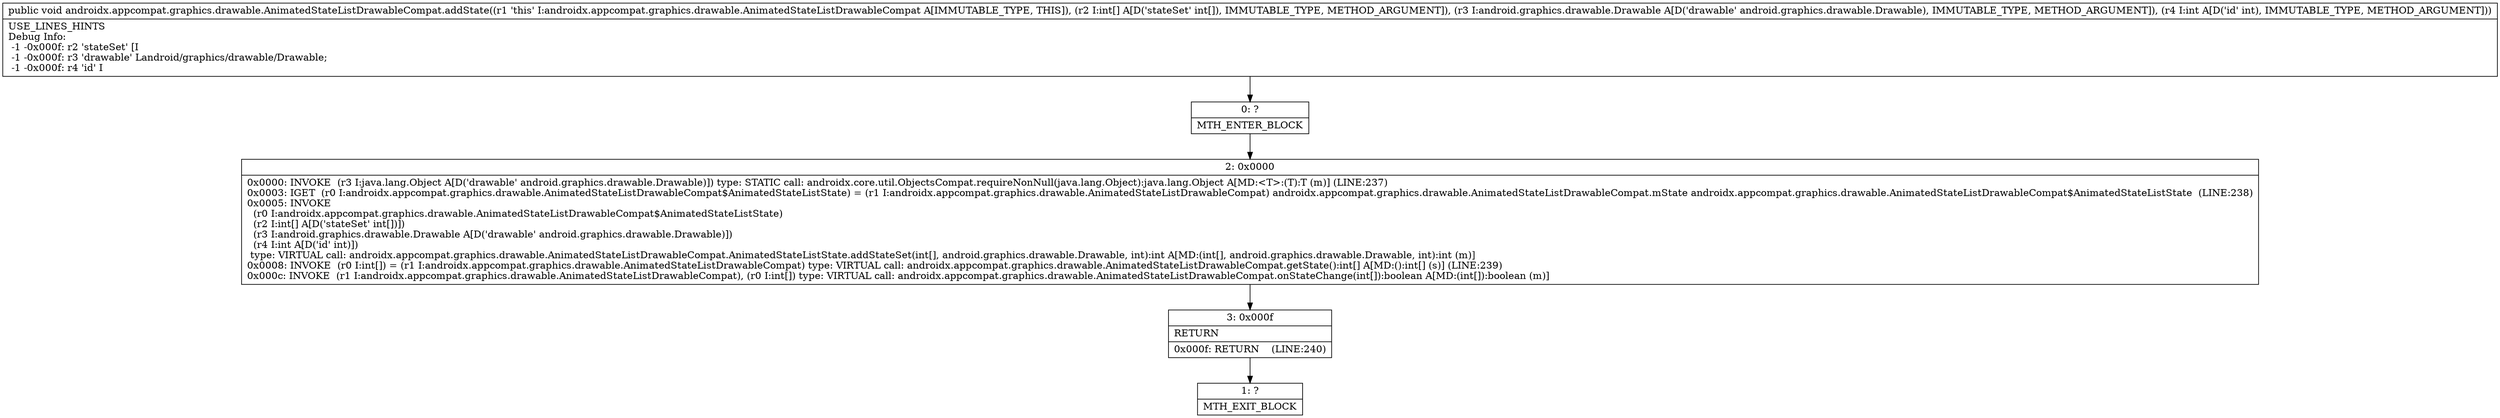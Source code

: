 digraph "CFG forandroidx.appcompat.graphics.drawable.AnimatedStateListDrawableCompat.addState([ILandroid\/graphics\/drawable\/Drawable;I)V" {
Node_0 [shape=record,label="{0\:\ ?|MTH_ENTER_BLOCK\l}"];
Node_2 [shape=record,label="{2\:\ 0x0000|0x0000: INVOKE  (r3 I:java.lang.Object A[D('drawable' android.graphics.drawable.Drawable)]) type: STATIC call: androidx.core.util.ObjectsCompat.requireNonNull(java.lang.Object):java.lang.Object A[MD:\<T\>:(T):T (m)] (LINE:237)\l0x0003: IGET  (r0 I:androidx.appcompat.graphics.drawable.AnimatedStateListDrawableCompat$AnimatedStateListState) = (r1 I:androidx.appcompat.graphics.drawable.AnimatedStateListDrawableCompat) androidx.appcompat.graphics.drawable.AnimatedStateListDrawableCompat.mState androidx.appcompat.graphics.drawable.AnimatedStateListDrawableCompat$AnimatedStateListState  (LINE:238)\l0x0005: INVOKE  \l  (r0 I:androidx.appcompat.graphics.drawable.AnimatedStateListDrawableCompat$AnimatedStateListState)\l  (r2 I:int[] A[D('stateSet' int[])])\l  (r3 I:android.graphics.drawable.Drawable A[D('drawable' android.graphics.drawable.Drawable)])\l  (r4 I:int A[D('id' int)])\l type: VIRTUAL call: androidx.appcompat.graphics.drawable.AnimatedStateListDrawableCompat.AnimatedStateListState.addStateSet(int[], android.graphics.drawable.Drawable, int):int A[MD:(int[], android.graphics.drawable.Drawable, int):int (m)]\l0x0008: INVOKE  (r0 I:int[]) = (r1 I:androidx.appcompat.graphics.drawable.AnimatedStateListDrawableCompat) type: VIRTUAL call: androidx.appcompat.graphics.drawable.AnimatedStateListDrawableCompat.getState():int[] A[MD:():int[] (s)] (LINE:239)\l0x000c: INVOKE  (r1 I:androidx.appcompat.graphics.drawable.AnimatedStateListDrawableCompat), (r0 I:int[]) type: VIRTUAL call: androidx.appcompat.graphics.drawable.AnimatedStateListDrawableCompat.onStateChange(int[]):boolean A[MD:(int[]):boolean (m)]\l}"];
Node_3 [shape=record,label="{3\:\ 0x000f|RETURN\l|0x000f: RETURN    (LINE:240)\l}"];
Node_1 [shape=record,label="{1\:\ ?|MTH_EXIT_BLOCK\l}"];
MethodNode[shape=record,label="{public void androidx.appcompat.graphics.drawable.AnimatedStateListDrawableCompat.addState((r1 'this' I:androidx.appcompat.graphics.drawable.AnimatedStateListDrawableCompat A[IMMUTABLE_TYPE, THIS]), (r2 I:int[] A[D('stateSet' int[]), IMMUTABLE_TYPE, METHOD_ARGUMENT]), (r3 I:android.graphics.drawable.Drawable A[D('drawable' android.graphics.drawable.Drawable), IMMUTABLE_TYPE, METHOD_ARGUMENT]), (r4 I:int A[D('id' int), IMMUTABLE_TYPE, METHOD_ARGUMENT]))  | USE_LINES_HINTS\lDebug Info:\l  \-1 \-0x000f: r2 'stateSet' [I\l  \-1 \-0x000f: r3 'drawable' Landroid\/graphics\/drawable\/Drawable;\l  \-1 \-0x000f: r4 'id' I\l}"];
MethodNode -> Node_0;Node_0 -> Node_2;
Node_2 -> Node_3;
Node_3 -> Node_1;
}

